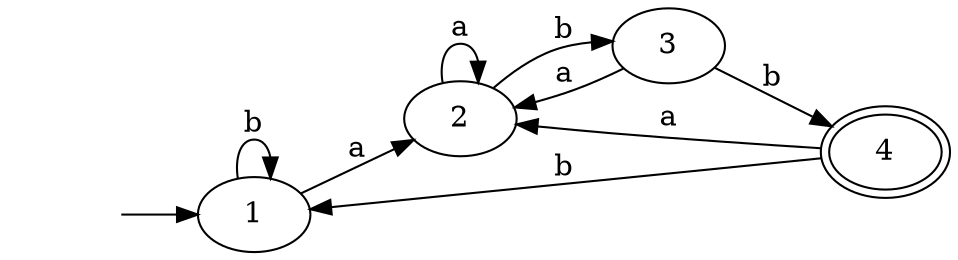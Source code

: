 digraph {
	graph [rankdir=LR]
	initial [label="" shape=none]
	1
	initial -> 1
	2
	3
	4 [peripheries=2]
	1 -> 2 [label=a]
	1 -> 1 [label=b]
	2 -> 2 [label=a]
	2 -> 3 [label=b]
	3 -> 2 [label=a]
	3 -> 4 [label=b]
	4 -> 2 [label=a]
	4 -> 1 [label=b]
}
